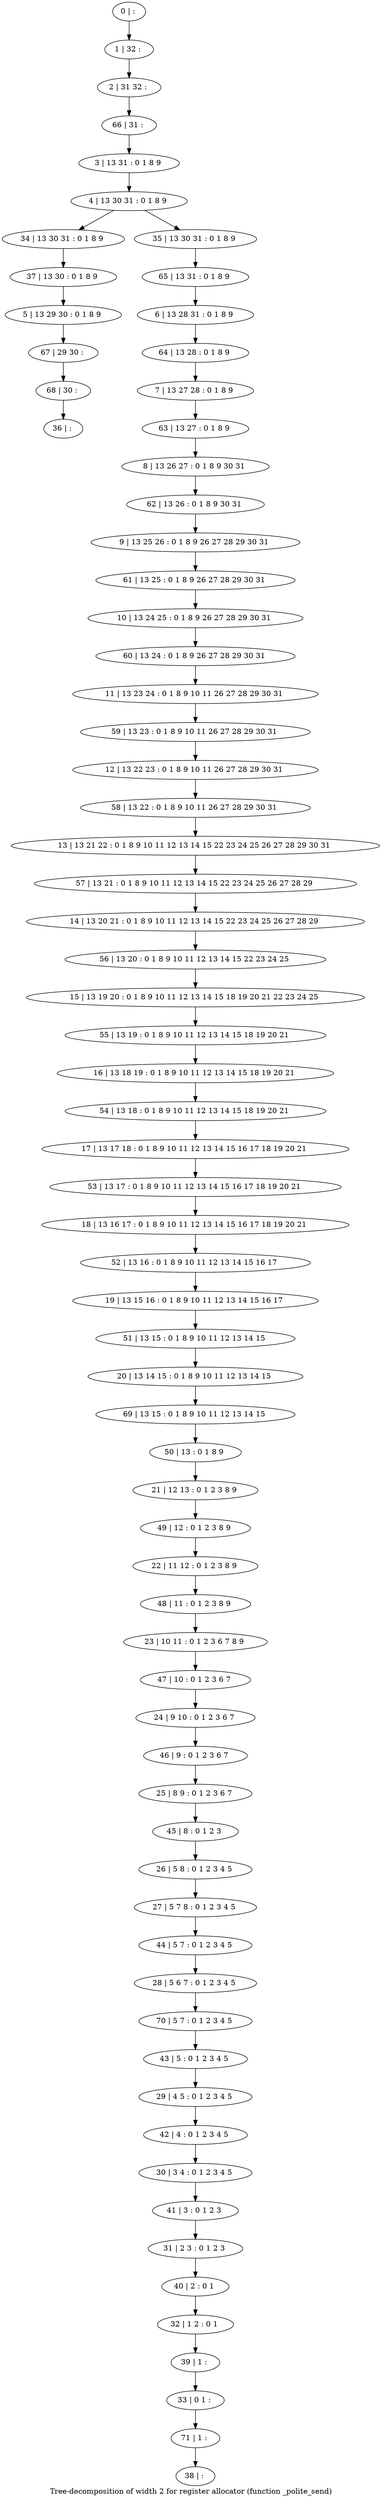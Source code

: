 digraph G {
graph [label="Tree-decomposition of width 2 for register allocator (function _polite_send)"]
0[label="0 | : "];
1[label="1 | 32 : "];
2[label="2 | 31 32 : "];
3[label="3 | 13 31 : 0 1 8 9 "];
4[label="4 | 13 30 31 : 0 1 8 9 "];
5[label="5 | 13 29 30 : 0 1 8 9 "];
6[label="6 | 13 28 31 : 0 1 8 9 "];
7[label="7 | 13 27 28 : 0 1 8 9 "];
8[label="8 | 13 26 27 : 0 1 8 9 30 31 "];
9[label="9 | 13 25 26 : 0 1 8 9 26 27 28 29 30 31 "];
10[label="10 | 13 24 25 : 0 1 8 9 26 27 28 29 30 31 "];
11[label="11 | 13 23 24 : 0 1 8 9 10 11 26 27 28 29 30 31 "];
12[label="12 | 13 22 23 : 0 1 8 9 10 11 26 27 28 29 30 31 "];
13[label="13 | 13 21 22 : 0 1 8 9 10 11 12 13 14 15 22 23 24 25 26 27 28 29 30 31 "];
14[label="14 | 13 20 21 : 0 1 8 9 10 11 12 13 14 15 22 23 24 25 26 27 28 29 "];
15[label="15 | 13 19 20 : 0 1 8 9 10 11 12 13 14 15 18 19 20 21 22 23 24 25 "];
16[label="16 | 13 18 19 : 0 1 8 9 10 11 12 13 14 15 18 19 20 21 "];
17[label="17 | 13 17 18 : 0 1 8 9 10 11 12 13 14 15 16 17 18 19 20 21 "];
18[label="18 | 13 16 17 : 0 1 8 9 10 11 12 13 14 15 16 17 18 19 20 21 "];
19[label="19 | 13 15 16 : 0 1 8 9 10 11 12 13 14 15 16 17 "];
20[label="20 | 13 14 15 : 0 1 8 9 10 11 12 13 14 15 "];
21[label="21 | 12 13 : 0 1 2 3 8 9 "];
22[label="22 | 11 12 : 0 1 2 3 8 9 "];
23[label="23 | 10 11 : 0 1 2 3 6 7 8 9 "];
24[label="24 | 9 10 : 0 1 2 3 6 7 "];
25[label="25 | 8 9 : 0 1 2 3 6 7 "];
26[label="26 | 5 8 : 0 1 2 3 4 5 "];
27[label="27 | 5 7 8 : 0 1 2 3 4 5 "];
28[label="28 | 5 6 7 : 0 1 2 3 4 5 "];
29[label="29 | 4 5 : 0 1 2 3 4 5 "];
30[label="30 | 3 4 : 0 1 2 3 4 5 "];
31[label="31 | 2 3 : 0 1 2 3 "];
32[label="32 | 1 2 : 0 1 "];
33[label="33 | 0 1 : "];
34[label="34 | 13 30 31 : 0 1 8 9 "];
35[label="35 | 13 30 31 : 0 1 8 9 "];
36[label="36 | : "];
37[label="37 | 13 30 : 0 1 8 9 "];
38[label="38 | : "];
39[label="39 | 1 : "];
40[label="40 | 2 : 0 1 "];
41[label="41 | 3 : 0 1 2 3 "];
42[label="42 | 4 : 0 1 2 3 4 5 "];
43[label="43 | 5 : 0 1 2 3 4 5 "];
44[label="44 | 5 7 : 0 1 2 3 4 5 "];
45[label="45 | 8 : 0 1 2 3 "];
46[label="46 | 9 : 0 1 2 3 6 7 "];
47[label="47 | 10 : 0 1 2 3 6 7 "];
48[label="48 | 11 : 0 1 2 3 8 9 "];
49[label="49 | 12 : 0 1 2 3 8 9 "];
50[label="50 | 13 : 0 1 8 9 "];
51[label="51 | 13 15 : 0 1 8 9 10 11 12 13 14 15 "];
52[label="52 | 13 16 : 0 1 8 9 10 11 12 13 14 15 16 17 "];
53[label="53 | 13 17 : 0 1 8 9 10 11 12 13 14 15 16 17 18 19 20 21 "];
54[label="54 | 13 18 : 0 1 8 9 10 11 12 13 14 15 18 19 20 21 "];
55[label="55 | 13 19 : 0 1 8 9 10 11 12 13 14 15 18 19 20 21 "];
56[label="56 | 13 20 : 0 1 8 9 10 11 12 13 14 15 22 23 24 25 "];
57[label="57 | 13 21 : 0 1 8 9 10 11 12 13 14 15 22 23 24 25 26 27 28 29 "];
58[label="58 | 13 22 : 0 1 8 9 10 11 26 27 28 29 30 31 "];
59[label="59 | 13 23 : 0 1 8 9 10 11 26 27 28 29 30 31 "];
60[label="60 | 13 24 : 0 1 8 9 26 27 28 29 30 31 "];
61[label="61 | 13 25 : 0 1 8 9 26 27 28 29 30 31 "];
62[label="62 | 13 26 : 0 1 8 9 30 31 "];
63[label="63 | 13 27 : 0 1 8 9 "];
64[label="64 | 13 28 : 0 1 8 9 "];
65[label="65 | 13 31 : 0 1 8 9 "];
66[label="66 | 31 : "];
67[label="67 | 29 30 : "];
68[label="68 | 30 : "];
69[label="69 | 13 15 : 0 1 8 9 10 11 12 13 14 15 "];
70[label="70 | 5 7 : 0 1 2 3 4 5 "];
71[label="71 | 1 : "];
0->1 ;
1->2 ;
3->4 ;
26->27 ;
4->34 ;
4->35 ;
37->5 ;
34->37 ;
39->33 ;
32->39 ;
40->32 ;
31->40 ;
41->31 ;
30->41 ;
42->30 ;
29->42 ;
43->29 ;
44->28 ;
27->44 ;
45->26 ;
25->45 ;
46->25 ;
24->46 ;
47->24 ;
23->47 ;
48->23 ;
22->48 ;
49->22 ;
21->49 ;
50->21 ;
51->20 ;
19->51 ;
52->19 ;
18->52 ;
53->18 ;
17->53 ;
54->17 ;
16->54 ;
55->16 ;
15->55 ;
56->15 ;
14->56 ;
57->14 ;
13->57 ;
58->13 ;
12->58 ;
59->12 ;
11->59 ;
60->11 ;
10->60 ;
61->10 ;
9->61 ;
62->9 ;
8->62 ;
63->8 ;
7->63 ;
64->7 ;
6->64 ;
65->6 ;
35->65 ;
66->3 ;
2->66 ;
5->67 ;
68->36 ;
67->68 ;
69->50 ;
20->69 ;
70->43 ;
28->70 ;
71->38 ;
33->71 ;
}
